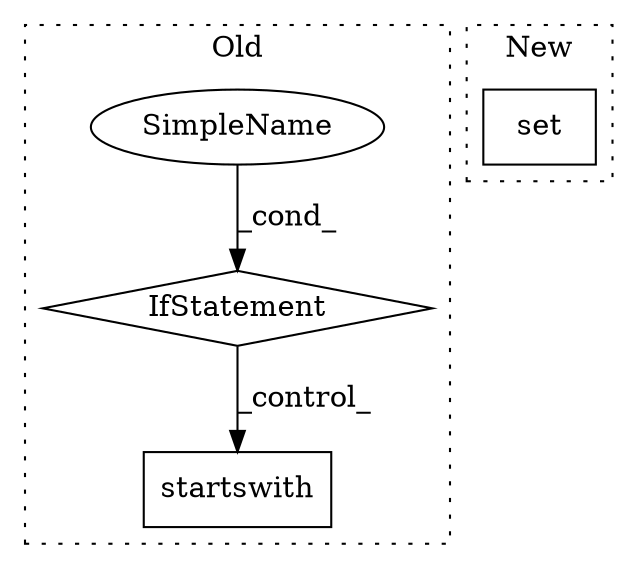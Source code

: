 digraph G {
subgraph cluster0 {
1 [label="startswith" a="32" s="456,470" l="11,1" shape="box"];
3 [label="IfStatement" a="25" s="371,393" l="4,2" shape="diamond"];
4 [label="SimpleName" a="42" s="" l="" shape="ellipse"];
label = "Old";
style="dotted";
}
subgraph cluster1 {
2 [label="set" a="32" s="193" l="5" shape="box"];
label = "New";
style="dotted";
}
3 -> 1 [label="_control_"];
4 -> 3 [label="_cond_"];
}